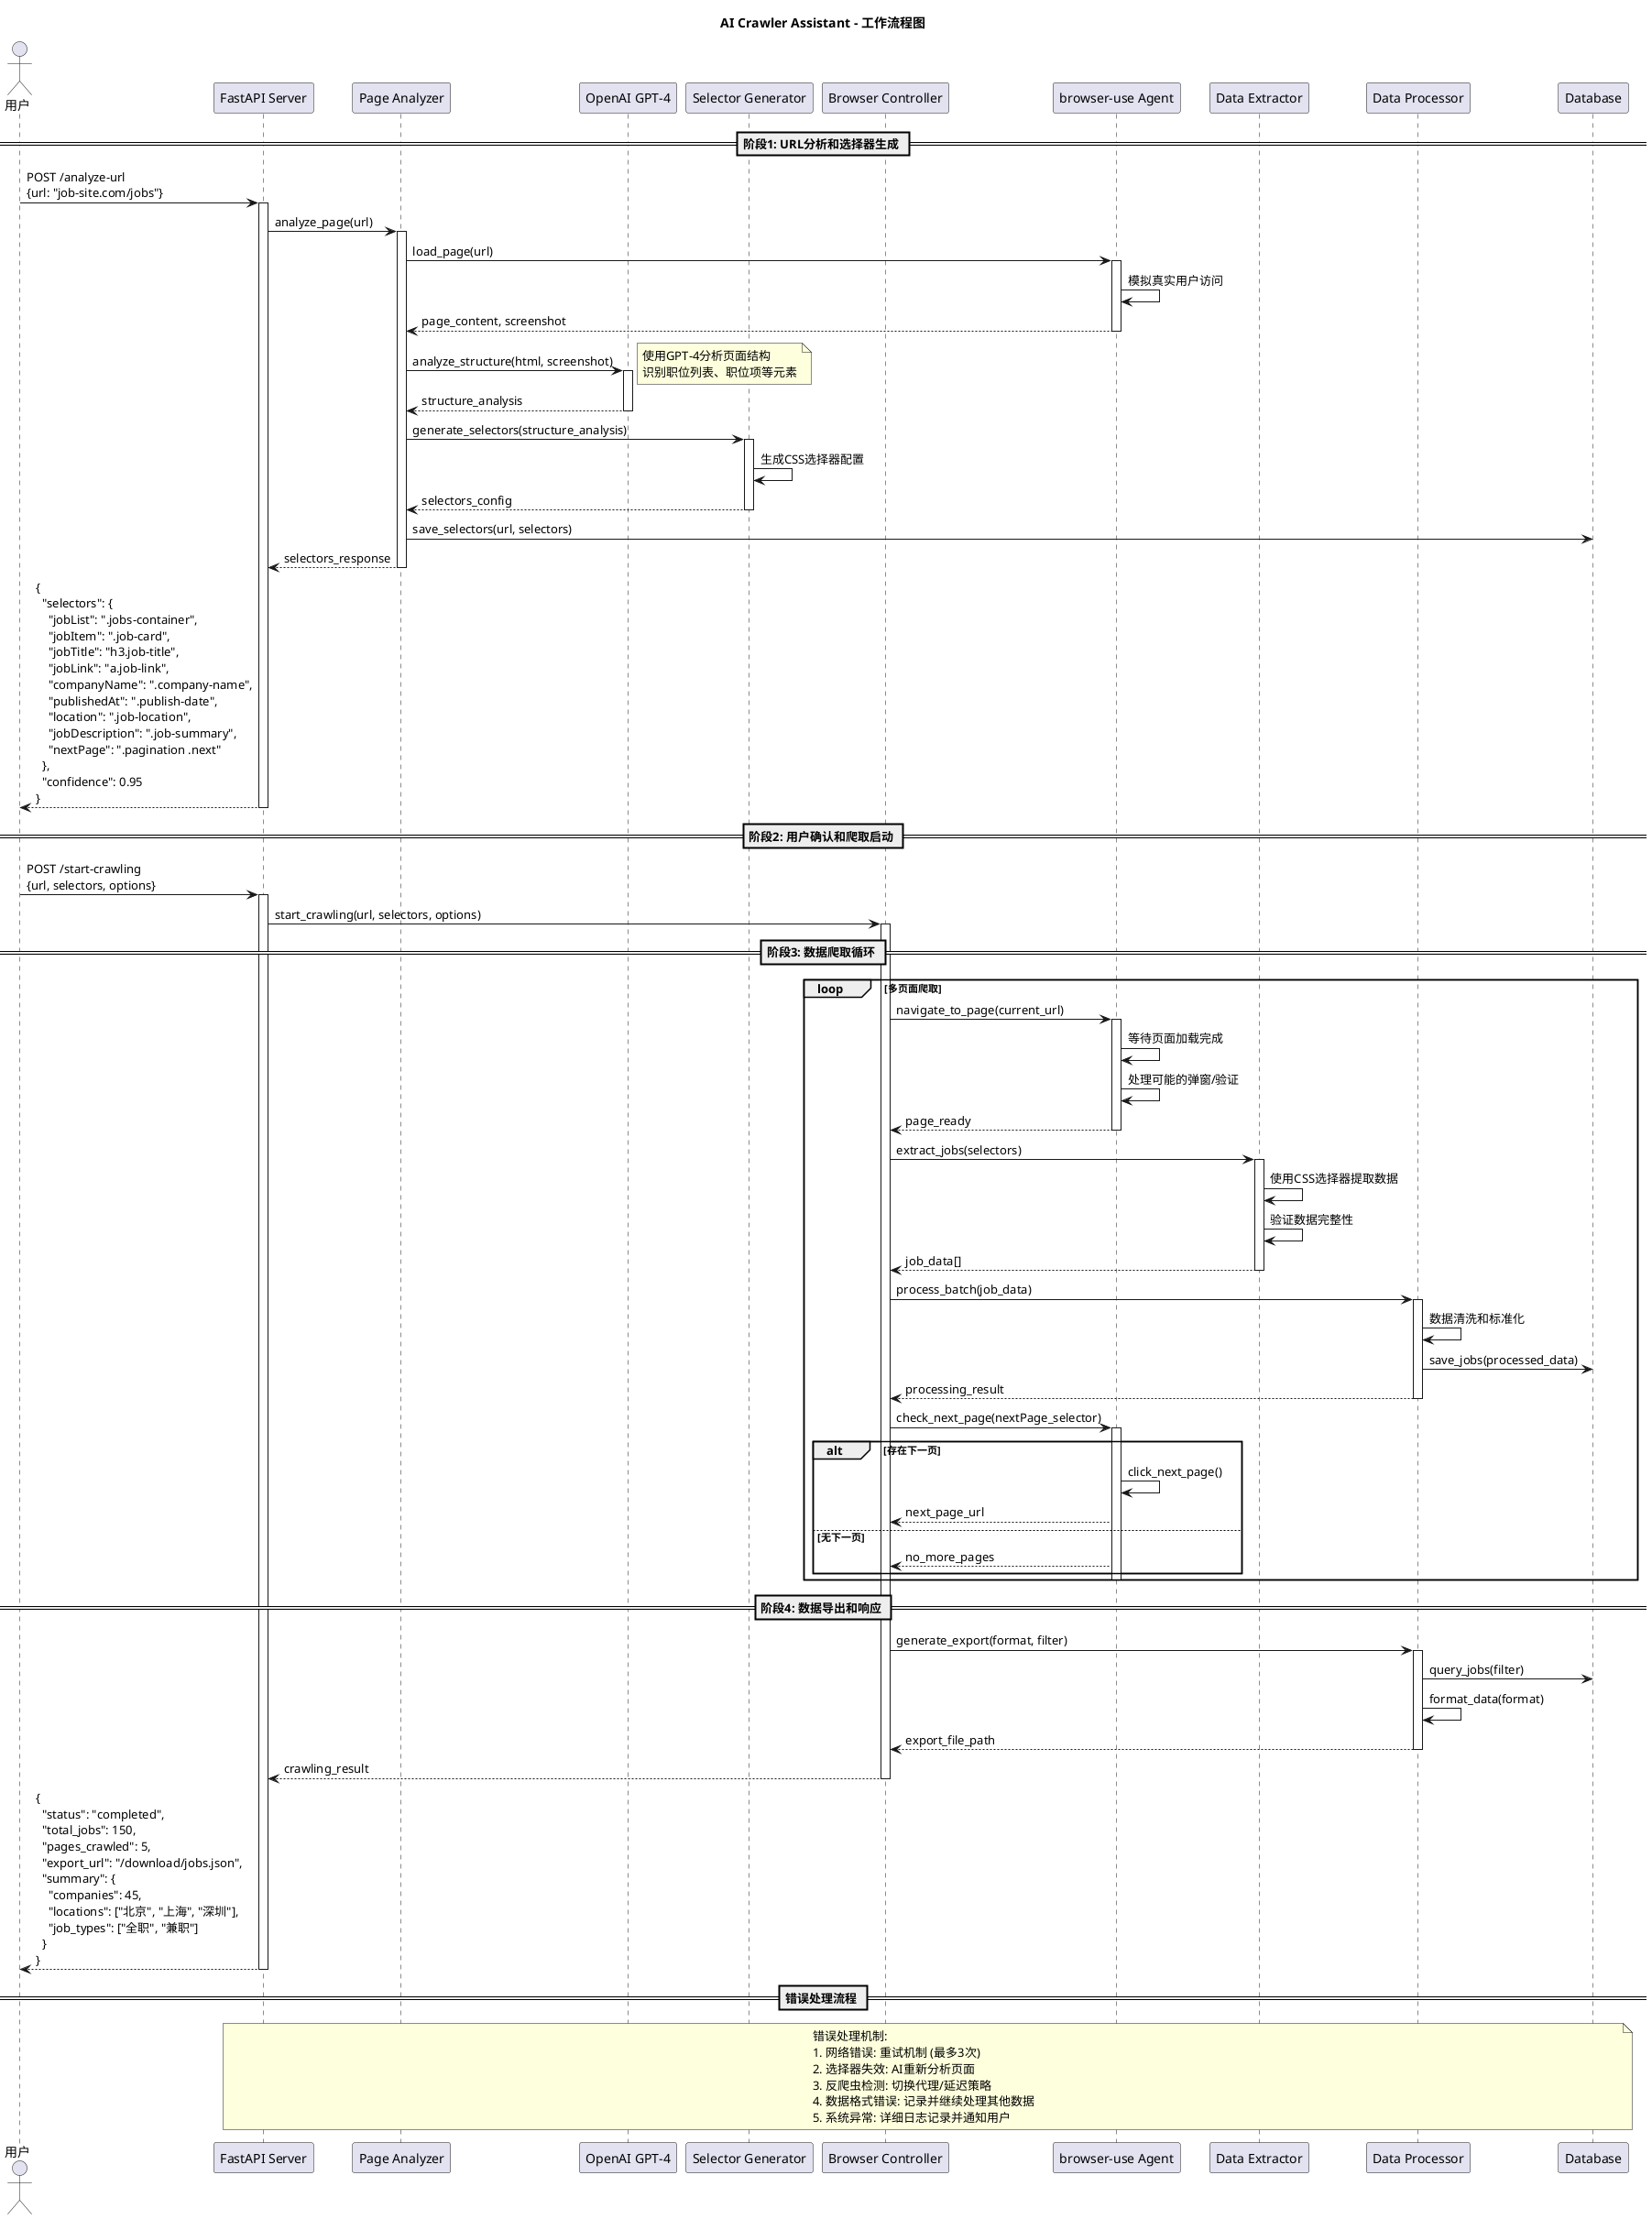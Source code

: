 @startuml AI_Crawler_Workflow

title AI Crawler Assistant - 工作流程图

actor User as "用户"
participant API as "FastAPI Server"
participant Analyzer as "Page Analyzer"
participant AIService as "OpenAI GPT-4"
participant SelectorGen as "Selector Generator"
participant BrowserCtrl as "Browser Controller"
participant BrowserUse as "browser-use Agent"
participant DataExtractor as "Data Extractor"
participant DataProcessor as "Data Processor"
participant Database as "Database"

== 阶段1: URL分析和选择器生成 ==

User -> API : POST /analyze-url\n{url: "job-site.com/jobs"}
activate API

API -> Analyzer : analyze_page(url)
activate Analyzer

Analyzer -> BrowserUse : load_page(url)
activate BrowserUse
BrowserUse -> BrowserUse : 模拟真实用户访问
BrowserUse --> Analyzer : page_content, screenshot
deactivate BrowserUse

Analyzer -> AIService : analyze_structure(html, screenshot)
activate AIService
note right : 使用GPT-4分析页面结构\n识别职位列表、职位项等元素
AIService --> Analyzer : structure_analysis
deactivate AIService

Analyzer -> SelectorGen : generate_selectors(structure_analysis)
activate SelectorGen
SelectorGen -> SelectorGen : 生成CSS选择器配置
SelectorGen --> Analyzer : selectors_config
deactivate SelectorGen

Analyzer -> Database : save_selectors(url, selectors)
Analyzer --> API : selectors_response
deactivate Analyzer

API --> User : {\n  "selectors": {\n    "jobList": ".jobs-container",\n    "jobItem": ".job-card",\n    "jobTitle": "h3.job-title",\n    "jobLink": "a.job-link",\n    "companyName": ".company-name",\n    "publishedAt": ".publish-date",\n    "location": ".job-location",\n    "jobDescription": ".job-summary",\n    "nextPage": ".pagination .next"\n  },\n  "confidence": 0.95\n}
deactivate API

== 阶段2: 用户确认和爬取启动 ==

User -> API : POST /start-crawling\n{url, selectors, options}
activate API

API -> BrowserCtrl : start_crawling(url, selectors, options)
activate BrowserCtrl

== 阶段3: 数据爬取循环 ==

loop 多页面爬取
    BrowserCtrl -> BrowserUse : navigate_to_page(current_url)
    activate BrowserUse
    
    BrowserUse -> BrowserUse : 等待页面加载完成
    BrowserUse -> BrowserUse : 处理可能的弹窗/验证
    BrowserUse --> BrowserCtrl : page_ready
    deactivate BrowserUse
    
    BrowserCtrl -> DataExtractor : extract_jobs(selectors)
    activate DataExtractor
    
    DataExtractor -> DataExtractor : 使用CSS选择器提取数据
    DataExtractor -> DataExtractor : 验证数据完整性
    DataExtractor --> BrowserCtrl : job_data[]
    deactivate DataExtractor
    
    BrowserCtrl -> DataProcessor : process_batch(job_data)
    activate DataProcessor
    DataProcessor -> DataProcessor : 数据清洗和标准化
    DataProcessor -> Database : save_jobs(processed_data)
    DataProcessor --> BrowserCtrl : processing_result
    deactivate DataProcessor
    
    BrowserCtrl -> BrowserUse : check_next_page(nextPage_selector)
    activate BrowserUse
    alt 存在下一页
        BrowserUse -> BrowserUse : click_next_page()
        BrowserUse --> BrowserCtrl : next_page_url
    else 无下一页
        BrowserUse --> BrowserCtrl : no_more_pages
    end
    deactivate BrowserUse
end

== 阶段4: 数据导出和响应 ==

BrowserCtrl -> DataProcessor : generate_export(format, filter)
activate DataProcessor
DataProcessor -> Database : query_jobs(filter)
DataProcessor -> DataProcessor : format_data(format)
DataProcessor --> BrowserCtrl : export_file_path
deactivate DataProcessor

BrowserCtrl --> API : crawling_result
deactivate BrowserCtrl

API --> User : {\n  "status": "completed",\n  "total_jobs": 150,\n  "pages_crawled": 5,\n  "export_url": "/download/jobs.json",\n  "summary": {\n    "companies": 45,\n    "locations": ["北京", "上海", "深圳"],\n    "job_types": ["全职", "兼职"]\n  }\n}
deactivate API

== 错误处理流程 ==

note over API, Database
  错误处理机制:
  1. 网络错误: 重试机制 (最多3次)
  2. 选择器失效: AI重新分析页面
  3. 反爬虫检测: 切换代理/延迟策略
  4. 数据格式错误: 记录并继续处理其他数据
  5. 系统异常: 详细日志记录并通知用户
end note

@enduml
